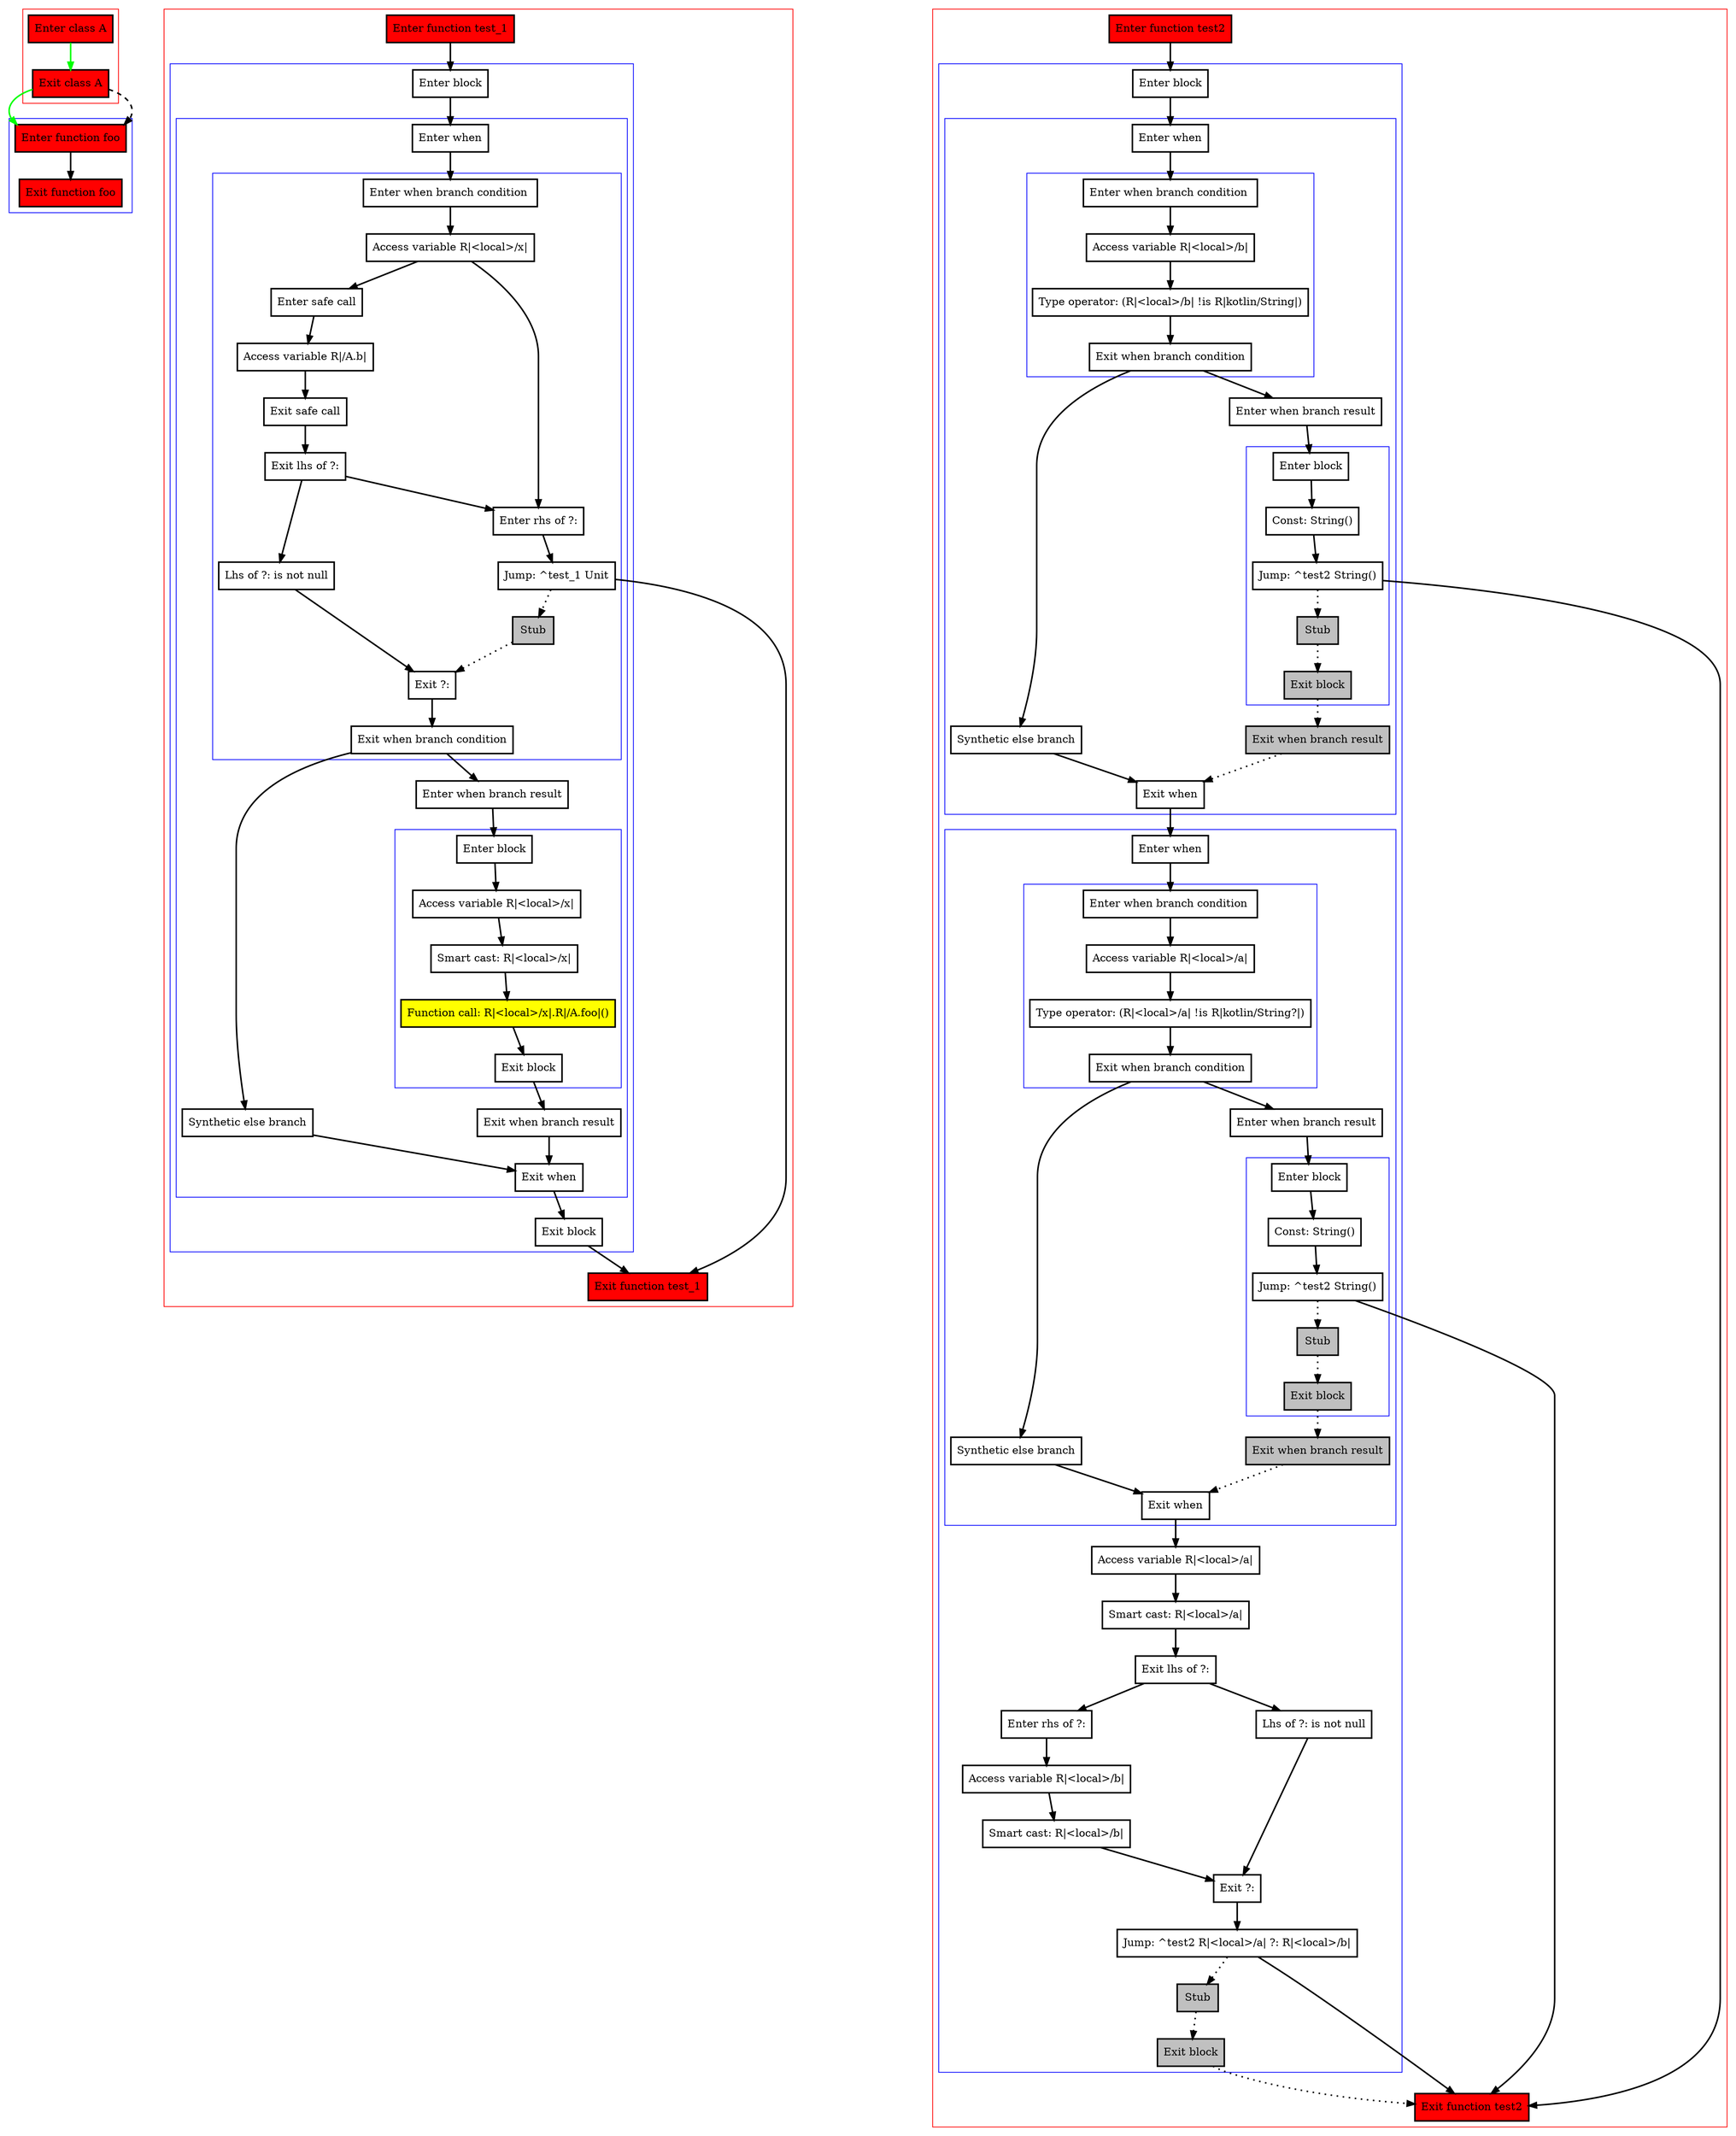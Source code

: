 digraph elvis_kt {
    graph [nodesep=3]
    node [shape=box penwidth=2]
    edge [penwidth=2]

    subgraph cluster_0 {
        color=red
        0 [label="Enter class A" style="filled" fillcolor=red];
        1 [label="Exit class A" style="filled" fillcolor=red];
    }
    subgraph cluster_1 {
        color=blue
        2 [label="Enter function foo" style="filled" fillcolor=red];
        3 [label="Exit function foo" style="filled" fillcolor=red];
    }
    0 -> {1} [color=green];
    1 -> {2} [color=green];
    1 -> {2} [style=dashed];
    2 -> {3};

    subgraph cluster_2 {
        color=red
        4 [label="Enter function test_1" style="filled" fillcolor=red];
        subgraph cluster_3 {
            color=blue
            5 [label="Enter block"];
            subgraph cluster_4 {
                color=blue
                6 [label="Enter when"];
                subgraph cluster_5 {
                    color=blue
                    7 [label="Enter when branch condition "];
                    8 [label="Access variable R|<local>/x|"];
                    9 [label="Enter safe call"];
                    10 [label="Access variable R|/A.b|"];
                    11 [label="Exit safe call"];
                    12 [label="Exit lhs of ?:"];
                    13 [label="Enter rhs of ?:"];
                    14 [label="Jump: ^test_1 Unit"];
                    15 [label="Stub" style="filled" fillcolor=gray];
                    16 [label="Lhs of ?: is not null"];
                    17 [label="Exit ?:"];
                    18 [label="Exit when branch condition"];
                }
                19 [label="Synthetic else branch"];
                20 [label="Enter when branch result"];
                subgraph cluster_6 {
                    color=blue
                    21 [label="Enter block"];
                    22 [label="Access variable R|<local>/x|"];
                    23 [label="Smart cast: R|<local>/x|"];
                    24 [label="Function call: R|<local>/x|.R|/A.foo|()" style="filled" fillcolor=yellow];
                    25 [label="Exit block"];
                }
                26 [label="Exit when branch result"];
                27 [label="Exit when"];
            }
            28 [label="Exit block"];
        }
        29 [label="Exit function test_1" style="filled" fillcolor=red];
    }
    4 -> {5};
    5 -> {6};
    6 -> {7};
    7 -> {8};
    8 -> {9 13};
    9 -> {10};
    10 -> {11};
    11 -> {12};
    12 -> {13 16};
    13 -> {14};
    14 -> {29};
    14 -> {15} [style=dotted];
    15 -> {17} [style=dotted];
    16 -> {17};
    17 -> {18};
    18 -> {19 20};
    19 -> {27};
    20 -> {21};
    21 -> {22};
    22 -> {23};
    23 -> {24};
    24 -> {25};
    25 -> {26};
    26 -> {27};
    27 -> {28};
    28 -> {29};

    subgraph cluster_7 {
        color=red
        30 [label="Enter function test2" style="filled" fillcolor=red];
        subgraph cluster_8 {
            color=blue
            31 [label="Enter block"];
            subgraph cluster_9 {
                color=blue
                32 [label="Enter when"];
                subgraph cluster_10 {
                    color=blue
                    33 [label="Enter when branch condition "];
                    34 [label="Access variable R|<local>/b|"];
                    35 [label="Type operator: (R|<local>/b| !is R|kotlin/String|)"];
                    36 [label="Exit when branch condition"];
                }
                37 [label="Synthetic else branch"];
                38 [label="Enter when branch result"];
                subgraph cluster_11 {
                    color=blue
                    39 [label="Enter block"];
                    40 [label="Const: String()"];
                    41 [label="Jump: ^test2 String()"];
                    42 [label="Stub" style="filled" fillcolor=gray];
                    43 [label="Exit block" style="filled" fillcolor=gray];
                }
                44 [label="Exit when branch result" style="filled" fillcolor=gray];
                45 [label="Exit when"];
            }
            subgraph cluster_12 {
                color=blue
                46 [label="Enter when"];
                subgraph cluster_13 {
                    color=blue
                    47 [label="Enter when branch condition "];
                    48 [label="Access variable R|<local>/a|"];
                    49 [label="Type operator: (R|<local>/a| !is R|kotlin/String?|)"];
                    50 [label="Exit when branch condition"];
                }
                51 [label="Synthetic else branch"];
                52 [label="Enter when branch result"];
                subgraph cluster_14 {
                    color=blue
                    53 [label="Enter block"];
                    54 [label="Const: String()"];
                    55 [label="Jump: ^test2 String()"];
                    56 [label="Stub" style="filled" fillcolor=gray];
                    57 [label="Exit block" style="filled" fillcolor=gray];
                }
                58 [label="Exit when branch result" style="filled" fillcolor=gray];
                59 [label="Exit when"];
            }
            60 [label="Access variable R|<local>/a|"];
            61 [label="Smart cast: R|<local>/a|"];
            62 [label="Exit lhs of ?:"];
            63 [label="Enter rhs of ?:"];
            64 [label="Access variable R|<local>/b|"];
            65 [label="Smart cast: R|<local>/b|"];
            66 [label="Lhs of ?: is not null"];
            67 [label="Exit ?:"];
            68 [label="Jump: ^test2 R|<local>/a| ?: R|<local>/b|"];
            69 [label="Stub" style="filled" fillcolor=gray];
            70 [label="Exit block" style="filled" fillcolor=gray];
        }
        71 [label="Exit function test2" style="filled" fillcolor=red];
    }
    30 -> {31};
    31 -> {32};
    32 -> {33};
    33 -> {34};
    34 -> {35};
    35 -> {36};
    36 -> {37 38};
    37 -> {45};
    38 -> {39};
    39 -> {40};
    40 -> {41};
    41 -> {71};
    41 -> {42} [style=dotted];
    42 -> {43} [style=dotted];
    43 -> {44} [style=dotted];
    44 -> {45} [style=dotted];
    45 -> {46};
    46 -> {47};
    47 -> {48};
    48 -> {49};
    49 -> {50};
    50 -> {51 52};
    51 -> {59};
    52 -> {53};
    53 -> {54};
    54 -> {55};
    55 -> {71};
    55 -> {56} [style=dotted];
    56 -> {57} [style=dotted];
    57 -> {58} [style=dotted];
    58 -> {59} [style=dotted];
    59 -> {60};
    60 -> {61};
    61 -> {62};
    62 -> {63 66};
    63 -> {64};
    64 -> {65};
    65 -> {67};
    66 -> {67};
    67 -> {68};
    68 -> {71};
    68 -> {69} [style=dotted];
    69 -> {70} [style=dotted];
    70 -> {71} [style=dotted];

}
